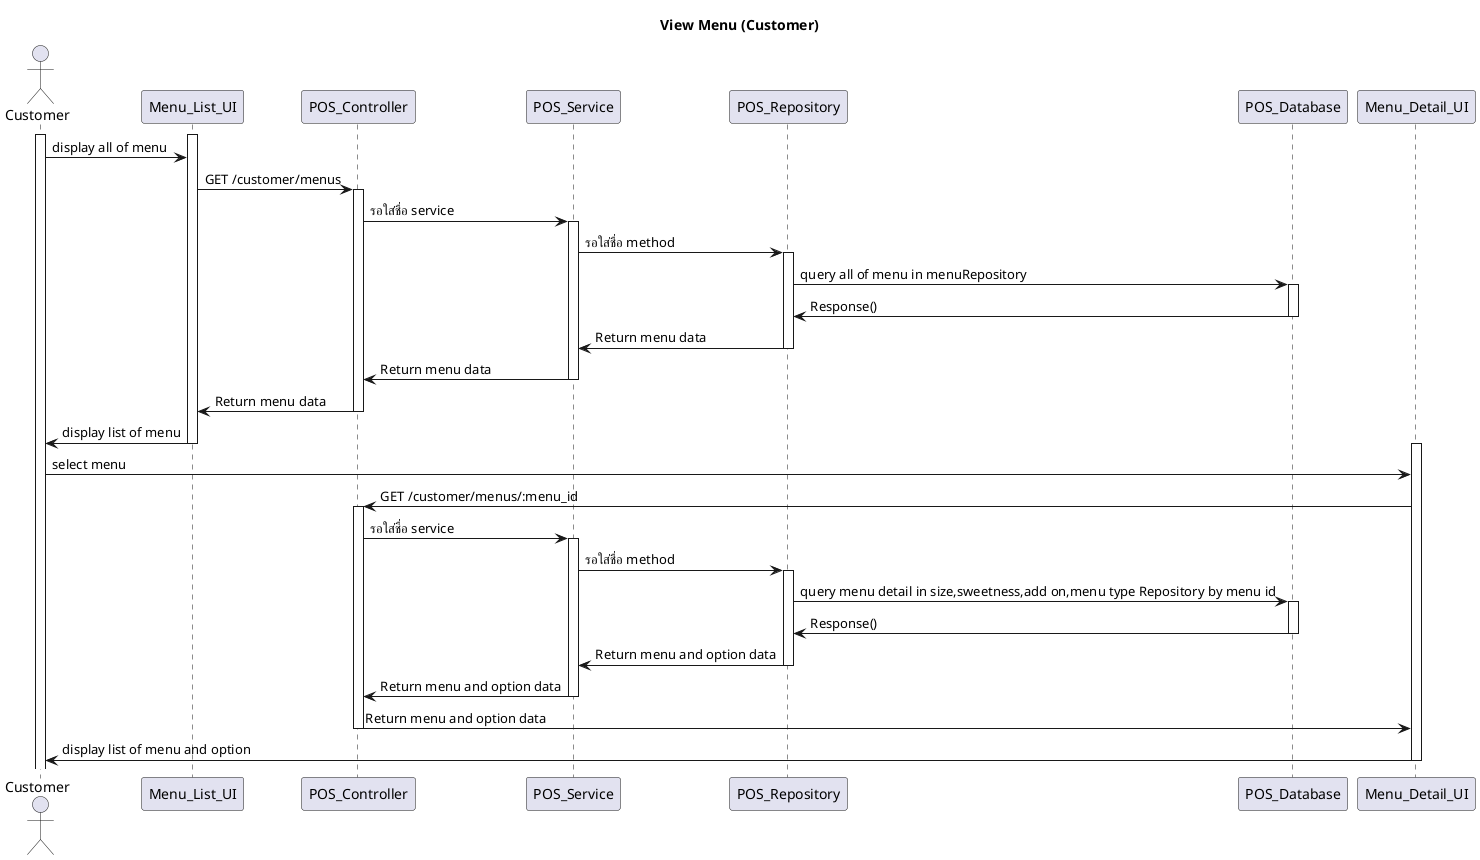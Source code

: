 @startuml view menu
Title View Menu (Customer)

Actor Customer
activate Customer
activate Menu_List_UI

Customer -> Menu_List_UI : display all of menu
Menu_List_UI -> POS_Controller :  GET /customer/menus
activate POS_Controller

POS_Controller -> POS_Service : รอใส่ชื่อ service
activate POS_Service

POS_Service -> POS_Repository : รอใส่ชื่อ method
activate POS_Repository

POS_Repository -> POS_Database : query all of menu in menuRepository
activate POS_Database

POS_Database -> POS_Repository : Response()
deactivate POS_Database

POS_Repository -> POS_Service : Return menu data
deactivate POS_Repository

POS_Service -> POS_Controller : Return menu data
deactivate POS_Service

POS_Controller -> Menu_List_UI : Return menu data
deactivate POS_Controller

Menu_List_UI -> Customer : display list of menu
deactivate Menu_List_UI

' Select each menu
activate Menu_Detail_UI
Customer -> Menu_Detail_UI : select menu 
Menu_Detail_UI -> POS_Controller :  GET /customer/menus/:menu_id
activate POS_Controller

POS_Controller -> POS_Service : รอใส่ชื่อ service
activate POS_Service

POS_Service -> POS_Repository : รอใส่ชื่อ method
activate POS_Repository

POS_Repository -> POS_Database : query menu detail in size,sweetness,add on,menu type Repository by menu id
activate POS_Database

POS_Database -> POS_Repository : Response()
deactivate POS_Database

POS_Repository -> POS_Service : Return menu and option data
deactivate POS_Repository

POS_Service -> POS_Controller : Return menu and option data
deactivate POS_Service

POS_Controller -> Menu_Detail_UI : Return menu and option data
deactivate POS_Controller

Menu_Detail_UI -> Customer : display list of menu and option
deactivate Menu_Detail_UI